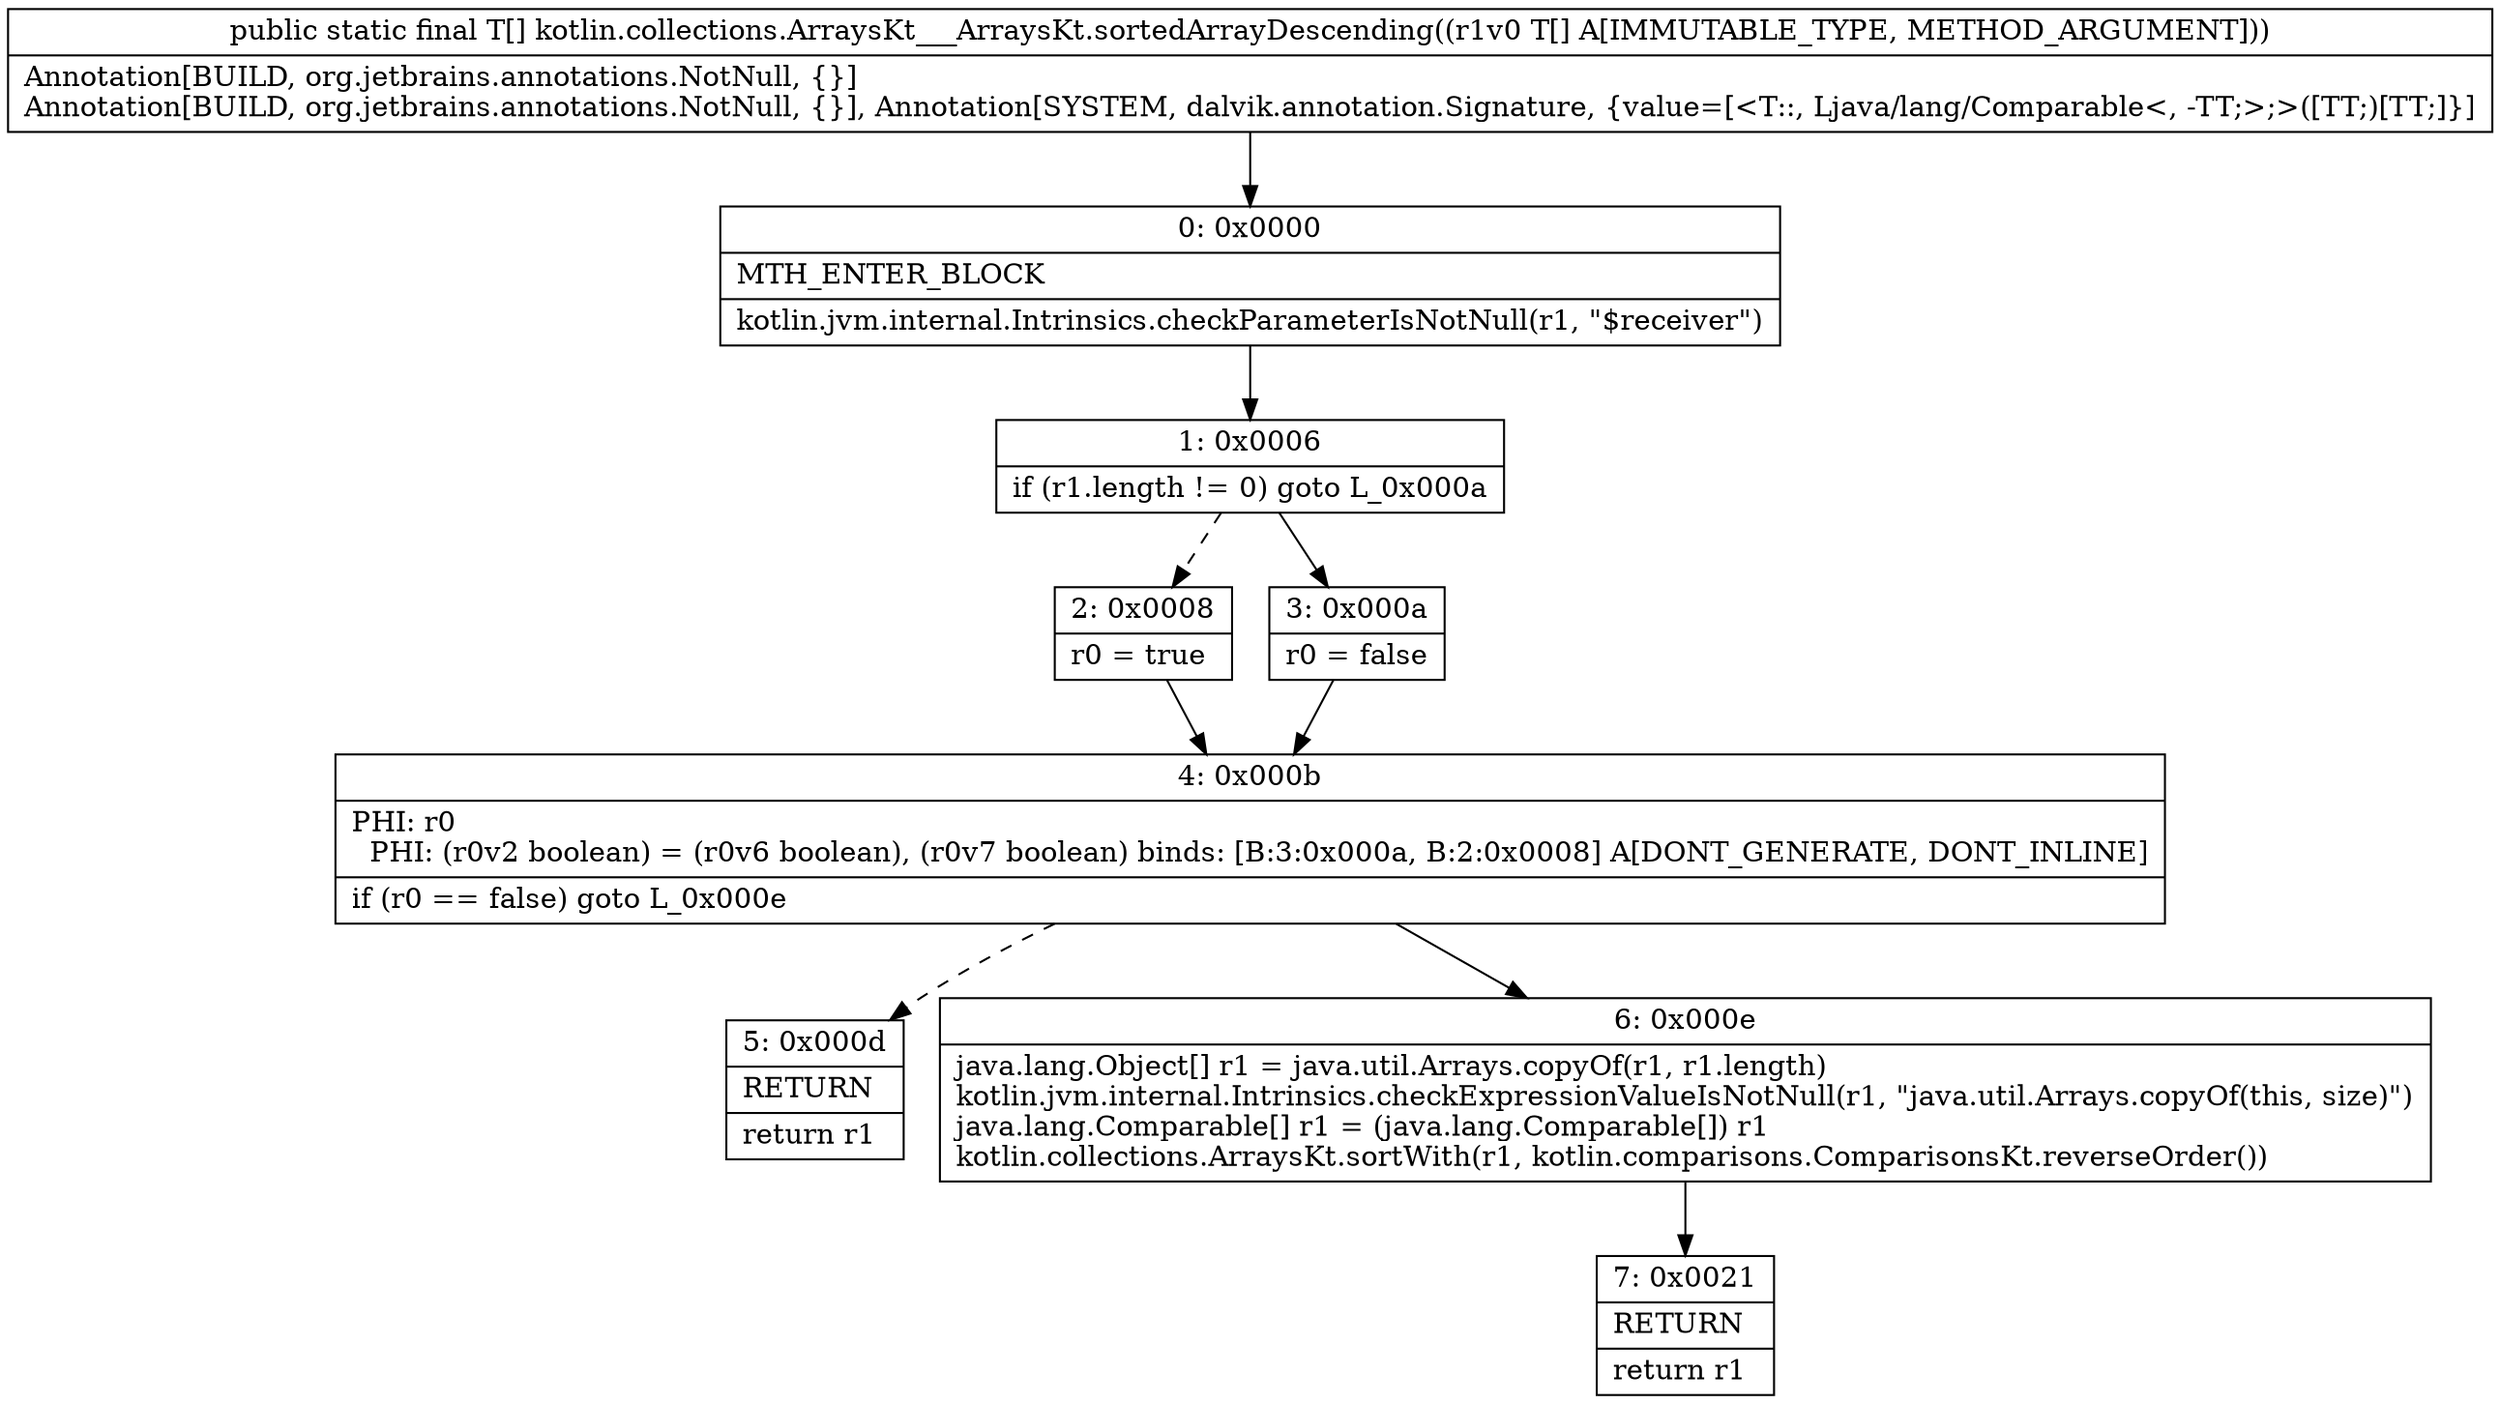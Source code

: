 digraph "CFG forkotlin.collections.ArraysKt___ArraysKt.sortedArrayDescending([Ljava\/lang\/Comparable;)[Ljava\/lang\/Comparable;" {
Node_0 [shape=record,label="{0\:\ 0x0000|MTH_ENTER_BLOCK\l|kotlin.jvm.internal.Intrinsics.checkParameterIsNotNull(r1, \"$receiver\")\l}"];
Node_1 [shape=record,label="{1\:\ 0x0006|if (r1.length != 0) goto L_0x000a\l}"];
Node_2 [shape=record,label="{2\:\ 0x0008|r0 = true\l}"];
Node_3 [shape=record,label="{3\:\ 0x000a|r0 = false\l}"];
Node_4 [shape=record,label="{4\:\ 0x000b|PHI: r0 \l  PHI: (r0v2 boolean) = (r0v6 boolean), (r0v7 boolean) binds: [B:3:0x000a, B:2:0x0008] A[DONT_GENERATE, DONT_INLINE]\l|if (r0 == false) goto L_0x000e\l}"];
Node_5 [shape=record,label="{5\:\ 0x000d|RETURN\l|return r1\l}"];
Node_6 [shape=record,label="{6\:\ 0x000e|java.lang.Object[] r1 = java.util.Arrays.copyOf(r1, r1.length)\lkotlin.jvm.internal.Intrinsics.checkExpressionValueIsNotNull(r1, \"java.util.Arrays.copyOf(this, size)\")\ljava.lang.Comparable[] r1 = (java.lang.Comparable[]) r1\lkotlin.collections.ArraysKt.sortWith(r1, kotlin.comparisons.ComparisonsKt.reverseOrder())\l}"];
Node_7 [shape=record,label="{7\:\ 0x0021|RETURN\l|return r1\l}"];
MethodNode[shape=record,label="{public static final T[] kotlin.collections.ArraysKt___ArraysKt.sortedArrayDescending((r1v0 T[] A[IMMUTABLE_TYPE, METHOD_ARGUMENT]))  | Annotation[BUILD, org.jetbrains.annotations.NotNull, \{\}]\lAnnotation[BUILD, org.jetbrains.annotations.NotNull, \{\}], Annotation[SYSTEM, dalvik.annotation.Signature, \{value=[\<T::, Ljava\/lang\/Comparable\<, \-TT;\>;\>([TT;)[TT;]\}]\l}"];
MethodNode -> Node_0;
Node_0 -> Node_1;
Node_1 -> Node_2[style=dashed];
Node_1 -> Node_3;
Node_2 -> Node_4;
Node_3 -> Node_4;
Node_4 -> Node_5[style=dashed];
Node_4 -> Node_6;
Node_6 -> Node_7;
}

